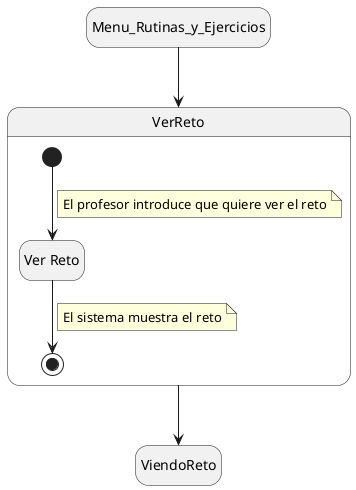 @startuml

hide empty description

state Menu_Rutinas_y_Ejercicios

state VerReto{
    state Ver as "Ver Reto"
    [*] --> Ver
    note on link
        El profesor introduce que quiere ver el reto
    end note
    Ver --> [*]
    note on link
        El sistema muestra el reto
    end note
}
Menu_Rutinas_y_Ejercicios --> VerReto
VerReto --> ViendoReto
@enduml
